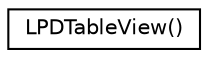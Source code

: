 digraph "Graphical Class Hierarchy"
{
  edge [fontname="Helvetica",fontsize="10",labelfontname="Helvetica",labelfontsize="10"];
  node [fontname="Helvetica",fontsize="10",shape=record];
  rankdir="LR";
  Node0 [label="LPDTableView()",height=0.2,width=0.4,color="black", fillcolor="white", style="filled",URL="$category_l_p_d_table_view_07_08.html"];
}

